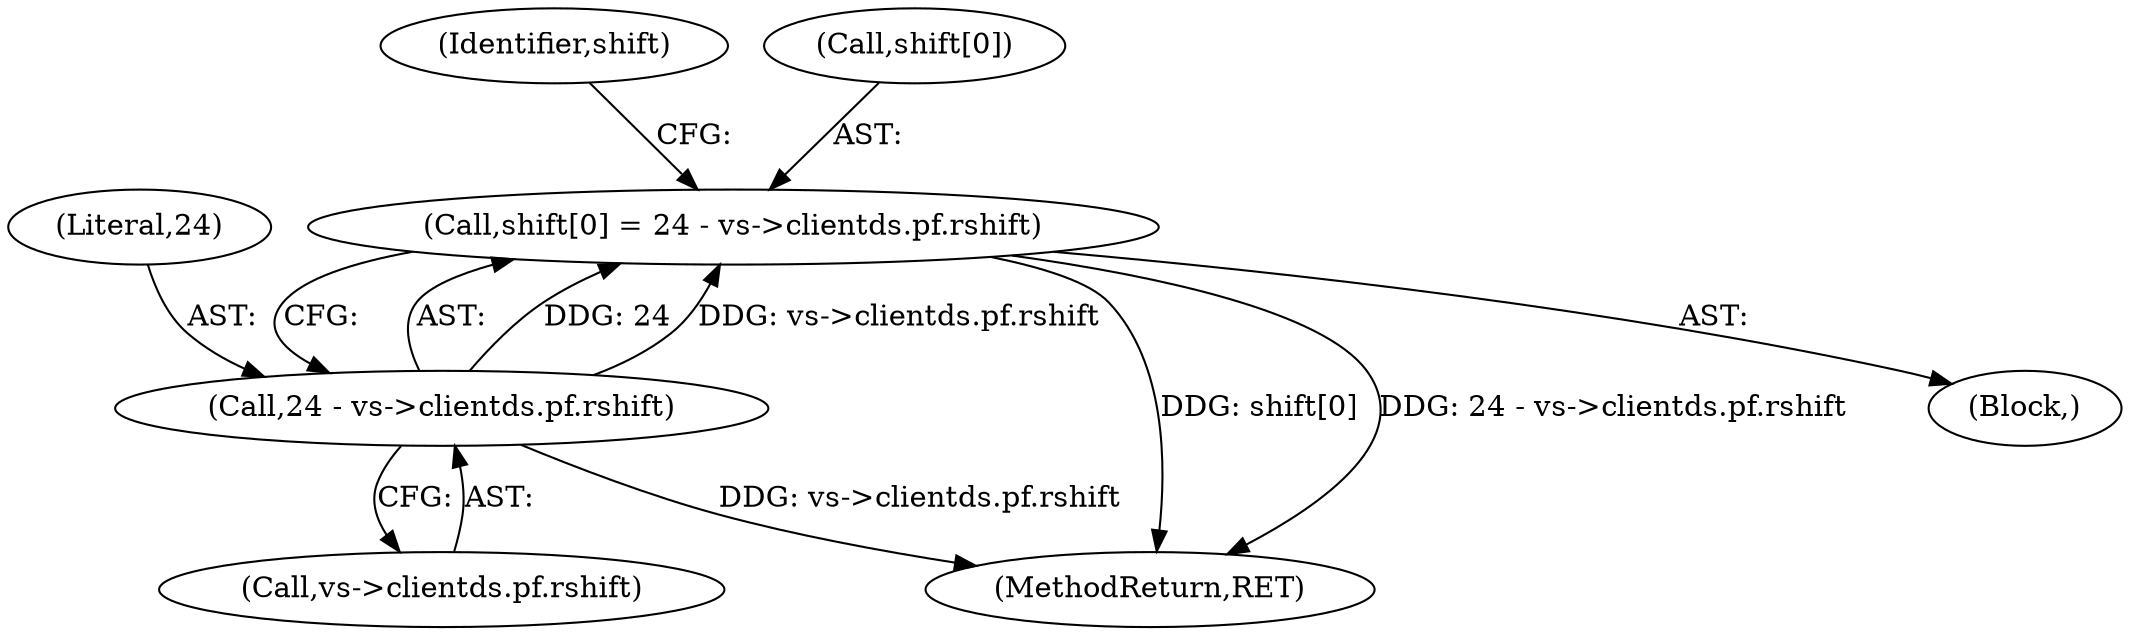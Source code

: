 digraph "0_qemu_9f64916da20eea67121d544698676295bbb105a7_7@array" {
"1000192" [label="(Call,shift[0] = 24 - vs->clientds.pf.rshift)"];
"1000196" [label="(Call,24 - vs->clientds.pf.rshift)"];
"1000192" [label="(Call,shift[0] = 24 - vs->clientds.pf.rshift)"];
"1000198" [label="(Call,vs->clientds.pf.rshift)"];
"1000191" [label="(Block,)"];
"1000207" [label="(Identifier,shift)"];
"1000378" [label="(MethodReturn,RET)"];
"1000197" [label="(Literal,24)"];
"1000196" [label="(Call,24 - vs->clientds.pf.rshift)"];
"1000193" [label="(Call,shift[0])"];
"1000192" -> "1000191"  [label="AST: "];
"1000192" -> "1000196"  [label="CFG: "];
"1000193" -> "1000192"  [label="AST: "];
"1000196" -> "1000192"  [label="AST: "];
"1000207" -> "1000192"  [label="CFG: "];
"1000192" -> "1000378"  [label="DDG: shift[0]"];
"1000192" -> "1000378"  [label="DDG: 24 - vs->clientds.pf.rshift"];
"1000196" -> "1000192"  [label="DDG: 24"];
"1000196" -> "1000192"  [label="DDG: vs->clientds.pf.rshift"];
"1000196" -> "1000198"  [label="CFG: "];
"1000197" -> "1000196"  [label="AST: "];
"1000198" -> "1000196"  [label="AST: "];
"1000196" -> "1000378"  [label="DDG: vs->clientds.pf.rshift"];
}
